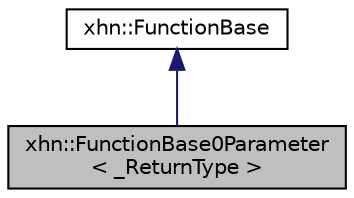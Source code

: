 digraph "xhn::FunctionBase0Parameter&lt; _ReturnType &gt;"
{
  edge [fontname="Helvetica",fontsize="10",labelfontname="Helvetica",labelfontsize="10"];
  node [fontname="Helvetica",fontsize="10",shape=record];
  Node1 [label="xhn::FunctionBase0Parameter\l\< _ReturnType \>",height=0.2,width=0.4,color="black", fillcolor="grey75", style="filled", fontcolor="black"];
  Node2 -> Node1 [dir="back",color="midnightblue",fontsize="10",style="solid",fontname="Helvetica"];
  Node2 [label="xhn::FunctionBase",height=0.2,width=0.4,color="black", fillcolor="white", style="filled",URL="$classxhn_1_1_function_base.html"];
}
